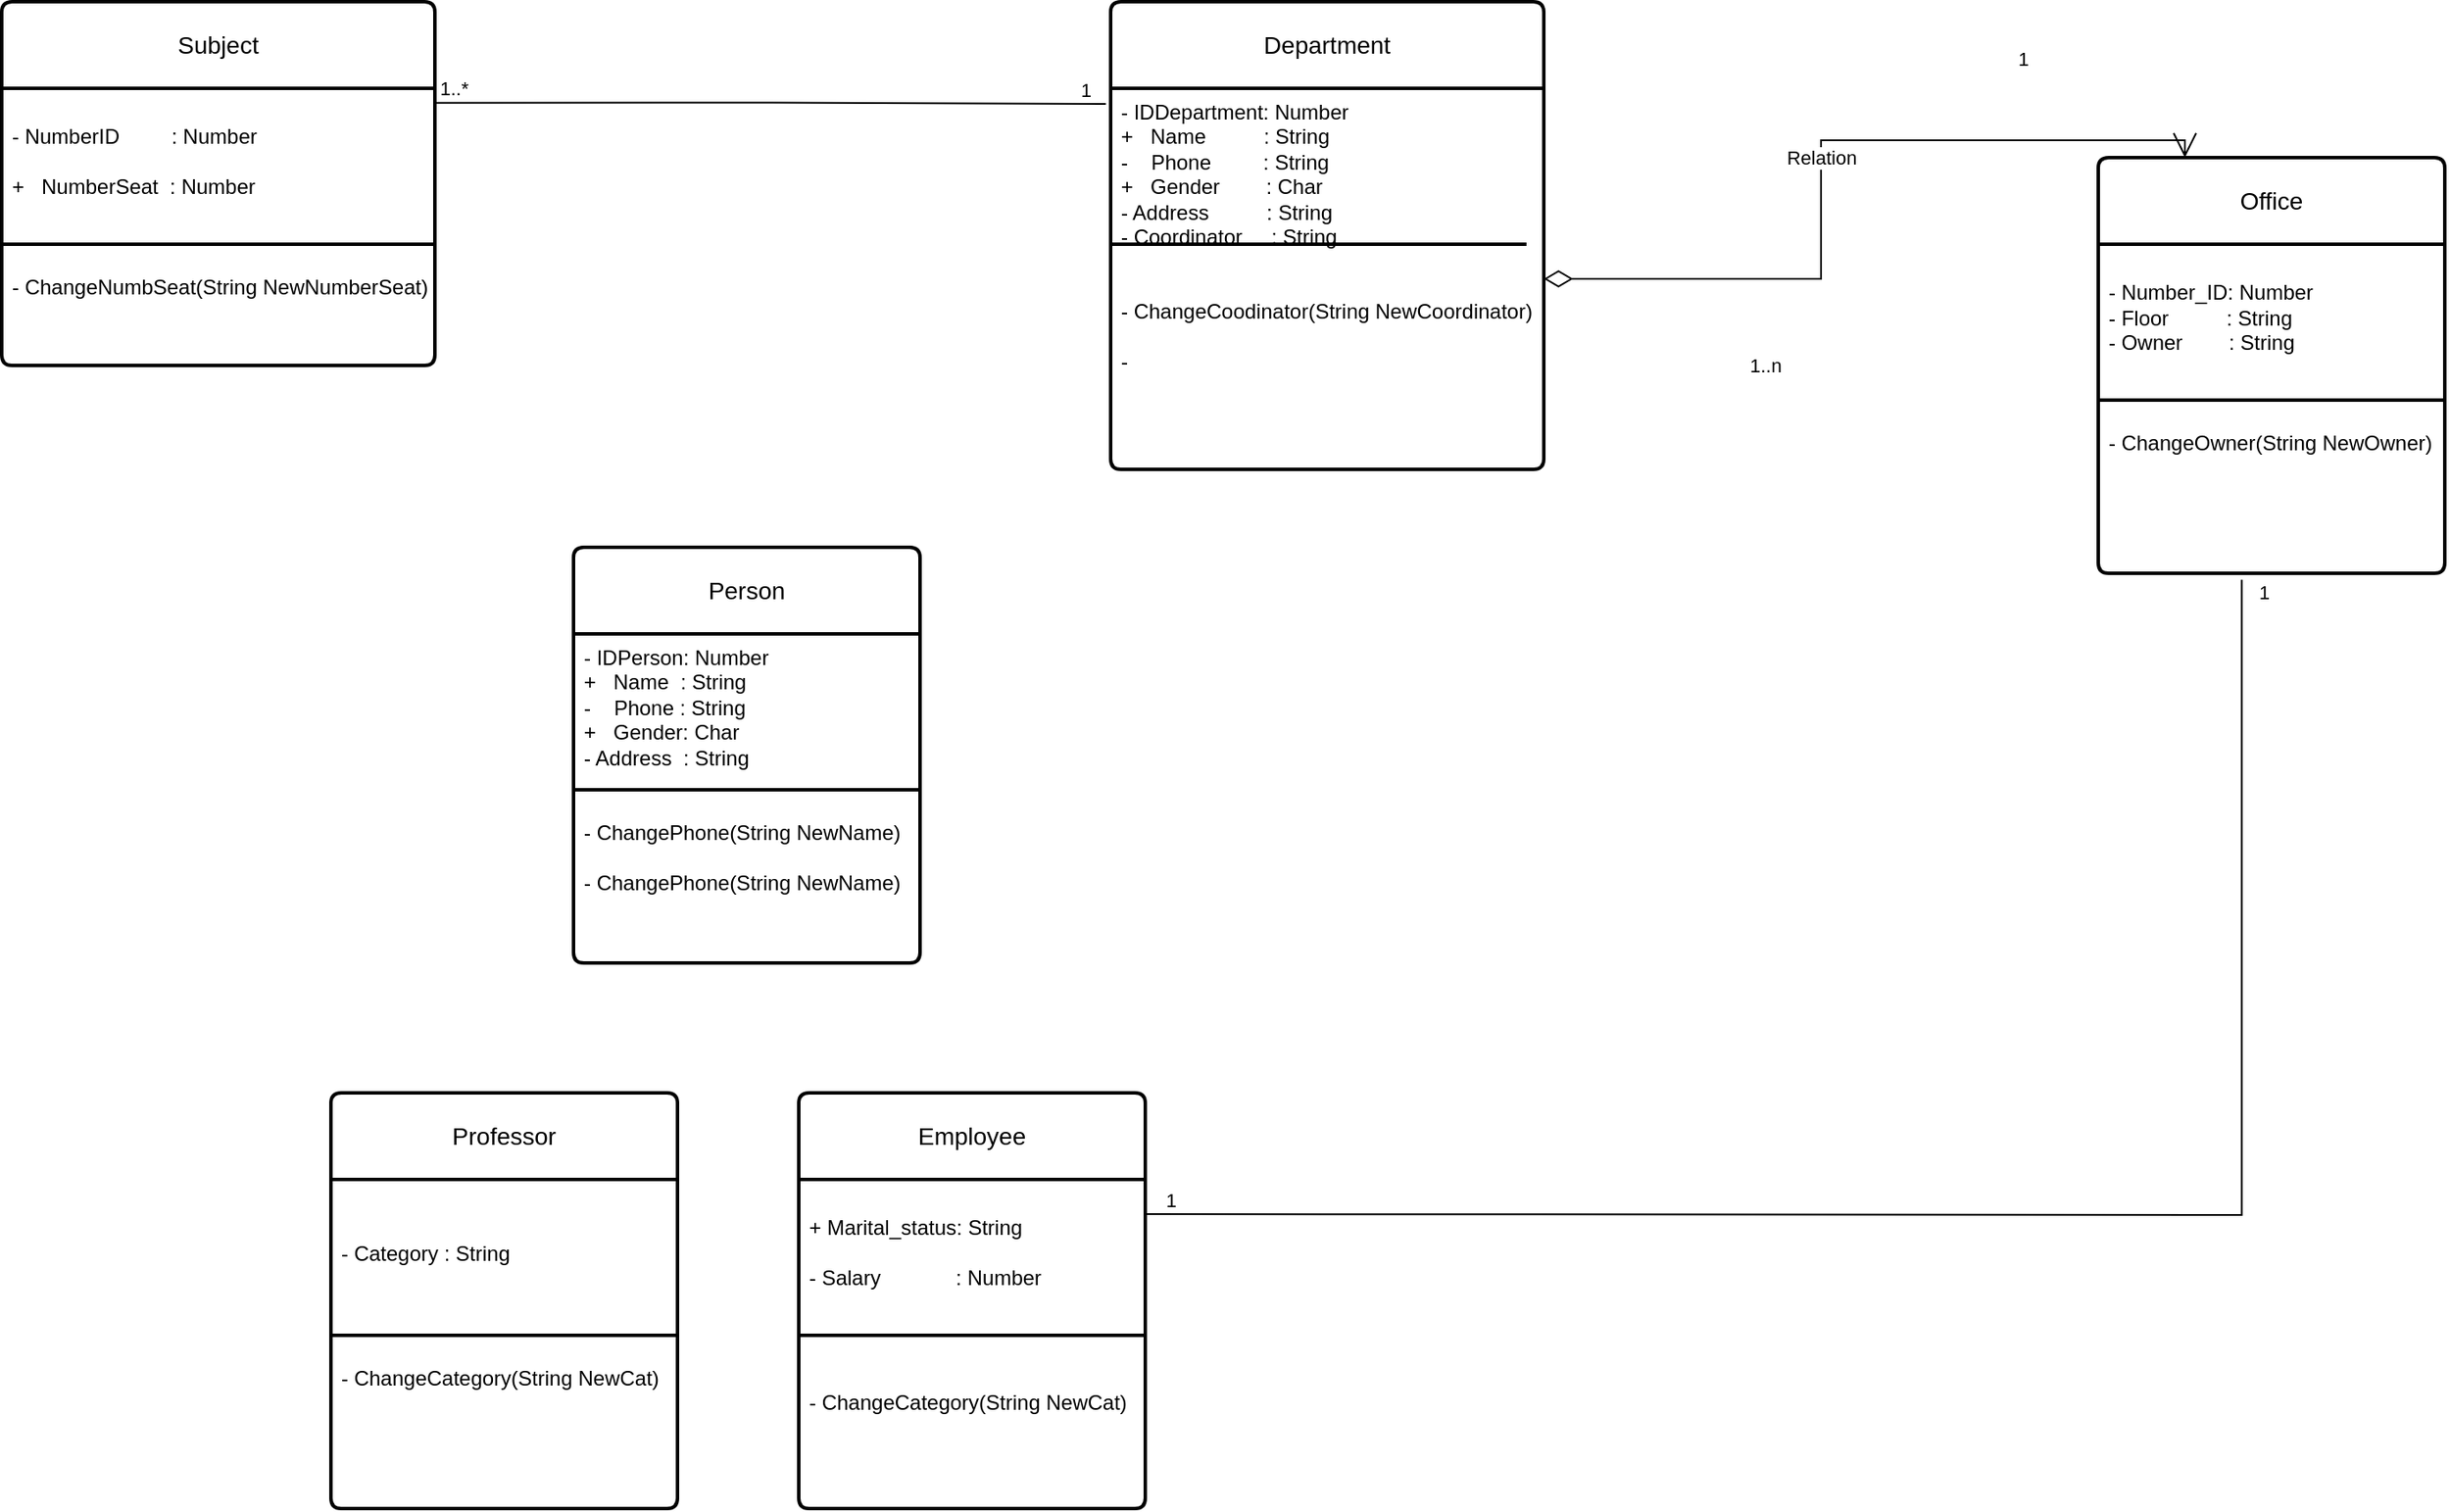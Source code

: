 <mxfile version="21.1.9" type="device">
  <diagram id="yViLb6QKx9Lv4GZ2qYfm" name="Página-1">
    <mxGraphModel dx="2577" dy="955" grid="1" gridSize="10" guides="1" tooltips="1" connect="1" arrows="1" fold="1" page="1" pageScale="1" pageWidth="827" pageHeight="1169" math="0" shadow="0">
      <root>
        <mxCell id="0" />
        <mxCell id="1" parent="0" />
        <mxCell id="l2DjBlbBOz3KJLgeV18Q-1" value="Person" style="swimlane;childLayout=stackLayout;horizontal=1;startSize=50;horizontalStack=0;rounded=1;fontSize=14;fontStyle=0;strokeWidth=2;resizeParent=0;resizeLast=1;shadow=0;dashed=0;align=center;arcSize=4;whiteSpace=wrap;html=1;" parent="1" vertex="1">
          <mxGeometry x="190" y="345" width="200" height="240" as="geometry" />
        </mxCell>
        <mxCell id="l2DjBlbBOz3KJLgeV18Q-10" value="" style="endArrow=none;html=1;rounded=0;jumpSize=14;" parent="l2DjBlbBOz3KJLgeV18Q-1" edge="1">
          <mxGeometry relative="1" as="geometry">
            <mxPoint x="20" y="140" as="sourcePoint" />
            <mxPoint x="180" y="140" as="targetPoint" />
          </mxGeometry>
        </mxCell>
        <mxCell id="l2DjBlbBOz3KJLgeV18Q-11" value="" style="endArrow=none;html=1;rounded=0;strokeWidth=2;" parent="l2DjBlbBOz3KJLgeV18Q-1" edge="1">
          <mxGeometry relative="1" as="geometry">
            <mxPoint y="140" as="sourcePoint" />
            <mxPoint x="200" y="140" as="targetPoint" />
          </mxGeometry>
        </mxCell>
        <mxCell id="l2DjBlbBOz3KJLgeV18Q-2" value="- IDPerson: Number&lt;br&gt;+&amp;nbsp; &amp;nbsp;Name&amp;nbsp; : String&lt;br&gt;-&amp;nbsp; &amp;nbsp; Phone : String&amp;nbsp;&lt;br&gt;+&amp;nbsp; &amp;nbsp;Gender: Char&lt;br&gt;- Address&amp;nbsp; : String&lt;br&gt;&lt;br&gt;&lt;br&gt;- ChangePhone(String NewName)&lt;br&gt;&lt;br&gt;- ChangePhone(String NewName)" style="align=left;strokeColor=none;fillColor=none;spacingLeft=4;fontSize=12;verticalAlign=top;resizable=0;rotatable=0;part=1;html=1;" parent="l2DjBlbBOz3KJLgeV18Q-1" vertex="1">
          <mxGeometry y="50" width="200" height="190" as="geometry" />
        </mxCell>
        <mxCell id="l2DjBlbBOz3KJLgeV18Q-12" value="Employee" style="swimlane;childLayout=stackLayout;horizontal=1;startSize=50;horizontalStack=0;rounded=1;fontSize=14;fontStyle=0;strokeWidth=2;resizeParent=0;resizeLast=1;shadow=0;dashed=0;align=center;arcSize=4;whiteSpace=wrap;html=1;" parent="1" vertex="1">
          <mxGeometry x="320" y="660" width="200" height="240" as="geometry" />
        </mxCell>
        <mxCell id="l2DjBlbBOz3KJLgeV18Q-13" value="" style="endArrow=none;html=1;rounded=0;jumpSize=14;" parent="l2DjBlbBOz3KJLgeV18Q-12" edge="1">
          <mxGeometry relative="1" as="geometry">
            <mxPoint x="20" y="140" as="sourcePoint" />
            <mxPoint x="180" y="140" as="targetPoint" />
          </mxGeometry>
        </mxCell>
        <mxCell id="l2DjBlbBOz3KJLgeV18Q-14" value="" style="endArrow=none;html=1;rounded=0;strokeWidth=2;" parent="l2DjBlbBOz3KJLgeV18Q-12" edge="1">
          <mxGeometry relative="1" as="geometry">
            <mxPoint y="140" as="sourcePoint" />
            <mxPoint x="200" y="140" as="targetPoint" />
          </mxGeometry>
        </mxCell>
        <mxCell id="l2DjBlbBOz3KJLgeV18Q-15" value="&lt;br&gt;+ Marital_status: String&lt;br&gt;&lt;br&gt;- Salary&amp;nbsp; &amp;nbsp; &amp;nbsp; &amp;nbsp; &amp;nbsp; &amp;nbsp; &amp;nbsp;: Number&lt;br&gt;&lt;br&gt;&lt;br&gt;&lt;br&gt;&lt;br&gt;- ChangeCategory(String NewCat)" style="align=left;strokeColor=none;fillColor=none;spacingLeft=4;fontSize=12;verticalAlign=top;resizable=0;rotatable=0;part=1;html=1;" parent="l2DjBlbBOz3KJLgeV18Q-12" vertex="1">
          <mxGeometry y="50" width="200" height="190" as="geometry" />
        </mxCell>
        <mxCell id="l2DjBlbBOz3KJLgeV18Q-16" value="Professor" style="swimlane;childLayout=stackLayout;horizontal=1;startSize=50;horizontalStack=0;rounded=1;fontSize=14;fontStyle=0;strokeWidth=2;resizeParent=0;resizeLast=1;shadow=0;dashed=0;align=center;arcSize=4;whiteSpace=wrap;html=1;" parent="1" vertex="1">
          <mxGeometry x="50" y="660" width="200" height="240" as="geometry" />
        </mxCell>
        <mxCell id="l2DjBlbBOz3KJLgeV18Q-17" value="" style="endArrow=none;html=1;rounded=0;jumpSize=14;" parent="l2DjBlbBOz3KJLgeV18Q-16" edge="1">
          <mxGeometry relative="1" as="geometry">
            <mxPoint x="20" y="140" as="sourcePoint" />
            <mxPoint x="180" y="140" as="targetPoint" />
          </mxGeometry>
        </mxCell>
        <mxCell id="l2DjBlbBOz3KJLgeV18Q-18" value="" style="endArrow=none;html=1;rounded=0;strokeWidth=2;" parent="l2DjBlbBOz3KJLgeV18Q-16" edge="1">
          <mxGeometry relative="1" as="geometry">
            <mxPoint y="140" as="sourcePoint" />
            <mxPoint x="200" y="140" as="targetPoint" />
          </mxGeometry>
        </mxCell>
        <mxCell id="l2DjBlbBOz3KJLgeV18Q-19" value="&lt;br&gt;&lt;br&gt;- Category : String&lt;br&gt;&lt;br&gt;&lt;br&gt;&lt;br&gt;&lt;br&gt;- ChangeCategory(String NewCat)" style="align=left;strokeColor=none;fillColor=none;spacingLeft=4;fontSize=12;verticalAlign=top;resizable=0;rotatable=0;part=1;html=1;" parent="l2DjBlbBOz3KJLgeV18Q-16" vertex="1">
          <mxGeometry y="50" width="200" height="190" as="geometry" />
        </mxCell>
        <mxCell id="l2DjBlbBOz3KJLgeV18Q-20" value="Office" style="swimlane;childLayout=stackLayout;horizontal=1;startSize=50;horizontalStack=0;rounded=1;fontSize=14;fontStyle=0;strokeWidth=2;resizeParent=0;resizeLast=1;shadow=0;dashed=0;align=center;arcSize=4;whiteSpace=wrap;html=1;" parent="1" vertex="1">
          <mxGeometry x="1070" y="120" width="200" height="240" as="geometry" />
        </mxCell>
        <mxCell id="l2DjBlbBOz3KJLgeV18Q-21" value="" style="endArrow=none;html=1;rounded=0;jumpSize=14;" parent="l2DjBlbBOz3KJLgeV18Q-20" edge="1">
          <mxGeometry relative="1" as="geometry">
            <mxPoint x="20" y="140" as="sourcePoint" />
            <mxPoint x="180" y="140" as="targetPoint" />
          </mxGeometry>
        </mxCell>
        <mxCell id="l2DjBlbBOz3KJLgeV18Q-22" value="" style="endArrow=none;html=1;rounded=0;strokeWidth=2;" parent="l2DjBlbBOz3KJLgeV18Q-20" edge="1">
          <mxGeometry relative="1" as="geometry">
            <mxPoint y="140" as="sourcePoint" />
            <mxPoint x="200" y="140" as="targetPoint" />
          </mxGeometry>
        </mxCell>
        <mxCell id="l2DjBlbBOz3KJLgeV18Q-23" value="&lt;br&gt;- Number_ID: Number&lt;br&gt;- Floor&amp;nbsp; &amp;nbsp; &amp;nbsp; &amp;nbsp; &amp;nbsp; : String&lt;br&gt;- Owner&amp;nbsp; &amp;nbsp; &amp;nbsp; &amp;nbsp; : String&amp;nbsp;&lt;br&gt;&lt;br&gt;&lt;br&gt;&lt;br&gt;- ChangeOwner(String NewOwner)&lt;br&gt;" style="align=left;strokeColor=none;fillColor=none;spacingLeft=4;fontSize=12;verticalAlign=top;resizable=0;rotatable=0;part=1;html=1;" parent="l2DjBlbBOz3KJLgeV18Q-20" vertex="1">
          <mxGeometry y="50" width="200" height="190" as="geometry" />
        </mxCell>
        <mxCell id="l2DjBlbBOz3KJLgeV18Q-24" value="Department" style="swimlane;childLayout=stackLayout;horizontal=1;startSize=50;horizontalStack=0;rounded=1;fontSize=14;fontStyle=0;strokeWidth=2;resizeParent=0;resizeLast=1;shadow=0;dashed=0;align=center;arcSize=4;whiteSpace=wrap;html=1;" parent="1" vertex="1">
          <mxGeometry x="500" y="30" width="250" height="270" as="geometry" />
        </mxCell>
        <mxCell id="l2DjBlbBOz3KJLgeV18Q-25" value="" style="endArrow=none;html=1;rounded=0;jumpSize=14;" parent="l2DjBlbBOz3KJLgeV18Q-24" edge="1">
          <mxGeometry relative="1" as="geometry">
            <mxPoint x="20" y="140" as="sourcePoint" />
            <mxPoint x="180" y="140" as="targetPoint" />
          </mxGeometry>
        </mxCell>
        <mxCell id="l2DjBlbBOz3KJLgeV18Q-26" value="" style="endArrow=none;html=1;rounded=0;strokeWidth=2;" parent="l2DjBlbBOz3KJLgeV18Q-24" edge="1">
          <mxGeometry relative="1" as="geometry">
            <mxPoint y="140" as="sourcePoint" />
            <mxPoint x="200" y="140" as="targetPoint" />
          </mxGeometry>
        </mxCell>
        <mxCell id="l2DjBlbBOz3KJLgeV18Q-29" value="" style="endArrow=none;html=1;rounded=0;strokeWidth=2;" parent="l2DjBlbBOz3KJLgeV18Q-24" edge="1">
          <mxGeometry relative="1" as="geometry">
            <mxPoint y="140" as="sourcePoint" />
            <mxPoint x="240" y="140" as="targetPoint" />
          </mxGeometry>
        </mxCell>
        <mxCell id="l2DjBlbBOz3KJLgeV18Q-27" value="- IDDepartment: Number&lt;br&gt;+&amp;nbsp; &amp;nbsp;Name&amp;nbsp; &amp;nbsp; &amp;nbsp; &amp;nbsp; &amp;nbsp; : String&lt;br&gt;-&amp;nbsp; &amp;nbsp; Phone&amp;nbsp; &amp;nbsp; &amp;nbsp; &amp;nbsp; &amp;nbsp;: String&amp;nbsp;&lt;br&gt;+&amp;nbsp; &amp;nbsp;Gender&amp;nbsp; &amp;nbsp; &amp;nbsp; &amp;nbsp; : Char&lt;br&gt;- Address&amp;nbsp; &amp;nbsp; &amp;nbsp; &amp;nbsp; &amp;nbsp; : String&lt;br&gt;- Coordinator&amp;nbsp; &amp;nbsp; &amp;nbsp;: String&lt;br&gt;&lt;br&gt;&lt;br&gt;- ChangeCoodinator(String NewCoordinator)&lt;br&gt;&lt;br&gt;-" style="align=left;strokeColor=none;fillColor=none;spacingLeft=4;fontSize=12;verticalAlign=top;resizable=0;rotatable=0;part=1;html=1;" parent="l2DjBlbBOz3KJLgeV18Q-24" vertex="1">
          <mxGeometry y="50" width="250" height="220" as="geometry" />
        </mxCell>
        <mxCell id="l2DjBlbBOz3KJLgeV18Q-30" value="Subject" style="swimlane;childLayout=stackLayout;horizontal=1;startSize=50;horizontalStack=0;rounded=1;fontSize=14;fontStyle=0;strokeWidth=2;resizeParent=0;resizeLast=1;shadow=0;dashed=0;align=center;arcSize=4;whiteSpace=wrap;html=1;" parent="1" vertex="1">
          <mxGeometry x="-140" y="30" width="250" height="210" as="geometry" />
        </mxCell>
        <mxCell id="l2DjBlbBOz3KJLgeV18Q-31" value="" style="endArrow=none;html=1;rounded=0;jumpSize=14;" parent="l2DjBlbBOz3KJLgeV18Q-30" edge="1">
          <mxGeometry relative="1" as="geometry">
            <mxPoint x="20" y="140" as="sourcePoint" />
            <mxPoint x="180" y="140" as="targetPoint" />
          </mxGeometry>
        </mxCell>
        <mxCell id="l2DjBlbBOz3KJLgeV18Q-32" value="" style="endArrow=none;html=1;rounded=0;strokeWidth=2;" parent="l2DjBlbBOz3KJLgeV18Q-30" edge="1">
          <mxGeometry relative="1" as="geometry">
            <mxPoint y="140" as="sourcePoint" />
            <mxPoint x="200" y="140" as="targetPoint" />
          </mxGeometry>
        </mxCell>
        <mxCell id="l2DjBlbBOz3KJLgeV18Q-33" value="&lt;br&gt;- NumberID&amp;nbsp; &amp;nbsp; &amp;nbsp; &amp;nbsp; &amp;nbsp;: Number&lt;br&gt;&lt;br&gt;+&amp;nbsp; &amp;nbsp;NumberSeat&amp;nbsp; : Number&lt;br&gt;&lt;br&gt;&lt;br&gt;&lt;br&gt;- ChangeNumbSeat(String NewNumberSeat)&lt;br&gt;" style="align=left;strokeColor=none;fillColor=none;spacingLeft=4;fontSize=12;verticalAlign=top;resizable=0;rotatable=0;part=1;html=1;" parent="l2DjBlbBOz3KJLgeV18Q-30" vertex="1">
          <mxGeometry y="50" width="250" height="160" as="geometry" />
        </mxCell>
        <mxCell id="l2DjBlbBOz3KJLgeV18Q-35" value="" style="endArrow=none;html=1;rounded=0;strokeWidth=2;" parent="l2DjBlbBOz3KJLgeV18Q-30" edge="1">
          <mxGeometry relative="1" as="geometry">
            <mxPoint x="10" y="140" as="sourcePoint" />
            <mxPoint x="250" y="140" as="targetPoint" />
          </mxGeometry>
        </mxCell>
        <mxCell id="l2DjBlbBOz3KJLgeV18Q-39" value="Relation" style="endArrow=open;html=1;endSize=12;startArrow=diamondThin;startSize=14;startFill=0;edgeStyle=orthogonalEdgeStyle;rounded=0;entryX=0.25;entryY=0;entryDx=0;entryDy=0;" parent="1" source="l2DjBlbBOz3KJLgeV18Q-27" target="l2DjBlbBOz3KJLgeV18Q-20" edge="1">
          <mxGeometry relative="1" as="geometry">
            <mxPoint x="440" y="460" as="sourcePoint" />
            <mxPoint x="600" y="460" as="targetPoint" />
          </mxGeometry>
        </mxCell>
        <mxCell id="l2DjBlbBOz3KJLgeV18Q-40" value="1..n" style="edgeLabel;resizable=0;html=1;align=left;verticalAlign=top;" parent="l2DjBlbBOz3KJLgeV18Q-39" connectable="0" vertex="1">
          <mxGeometry x="-1" relative="1" as="geometry">
            <mxPoint x="117" y="37" as="offset" />
          </mxGeometry>
        </mxCell>
        <mxCell id="l2DjBlbBOz3KJLgeV18Q-41" value="1" style="edgeLabel;resizable=0;html=1;align=right;verticalAlign=top;" parent="l2DjBlbBOz3KJLgeV18Q-39" connectable="0" vertex="1">
          <mxGeometry x="1" relative="1" as="geometry">
            <mxPoint x="-90" y="-70" as="offset" />
          </mxGeometry>
        </mxCell>
        <mxCell id="l2DjBlbBOz3KJLgeV18Q-42" value="" style="endArrow=none;html=1;edgeStyle=orthogonalEdgeStyle;rounded=0;entryX=-0.011;entryY=0.041;entryDx=0;entryDy=0;entryPerimeter=0;exitX=1.002;exitY=0.052;exitDx=0;exitDy=0;exitPerimeter=0;" parent="1" source="l2DjBlbBOz3KJLgeV18Q-33" target="l2DjBlbBOz3KJLgeV18Q-27" edge="1">
          <mxGeometry relative="1" as="geometry">
            <mxPoint x="320" y="90" as="sourcePoint" />
            <mxPoint x="480" y="90" as="targetPoint" />
          </mxGeometry>
        </mxCell>
        <mxCell id="l2DjBlbBOz3KJLgeV18Q-43" value="1..*" style="edgeLabel;resizable=0;html=1;align=left;verticalAlign=bottom;" parent="l2DjBlbBOz3KJLgeV18Q-42" connectable="0" vertex="1">
          <mxGeometry x="-1" relative="1" as="geometry" />
        </mxCell>
        <mxCell id="l2DjBlbBOz3KJLgeV18Q-44" value="1" style="edgeLabel;resizable=0;html=1;align=right;verticalAlign=bottom;" parent="l2DjBlbBOz3KJLgeV18Q-42" connectable="0" vertex="1">
          <mxGeometry x="1" relative="1" as="geometry">
            <mxPoint x="-8" as="offset" />
          </mxGeometry>
        </mxCell>
        <mxCell id="l2DjBlbBOz3KJLgeV18Q-50" value="" style="endArrow=none;html=1;edgeStyle=orthogonalEdgeStyle;rounded=0;entryX=0.414;entryY=1.02;entryDx=0;entryDy=0;entryPerimeter=0;" parent="1" target="l2DjBlbBOz3KJLgeV18Q-23" edge="1">
          <mxGeometry relative="1" as="geometry">
            <mxPoint x="520" y="730" as="sourcePoint" />
            <mxPoint x="680" y="730" as="targetPoint" />
          </mxGeometry>
        </mxCell>
        <mxCell id="l2DjBlbBOz3KJLgeV18Q-51" value="1" style="edgeLabel;resizable=0;html=1;align=left;verticalAlign=bottom;" parent="l2DjBlbBOz3KJLgeV18Q-50" connectable="0" vertex="1">
          <mxGeometry x="-1" relative="1" as="geometry">
            <mxPoint x="10" as="offset" />
          </mxGeometry>
        </mxCell>
        <mxCell id="l2DjBlbBOz3KJLgeV18Q-52" value="1" style="edgeLabel;resizable=0;html=1;align=right;verticalAlign=bottom;" parent="l2DjBlbBOz3KJLgeV18Q-50" connectable="0" vertex="1">
          <mxGeometry x="1" relative="1" as="geometry">
            <mxPoint x="17" y="16" as="offset" />
          </mxGeometry>
        </mxCell>
      </root>
    </mxGraphModel>
  </diagram>
</mxfile>
